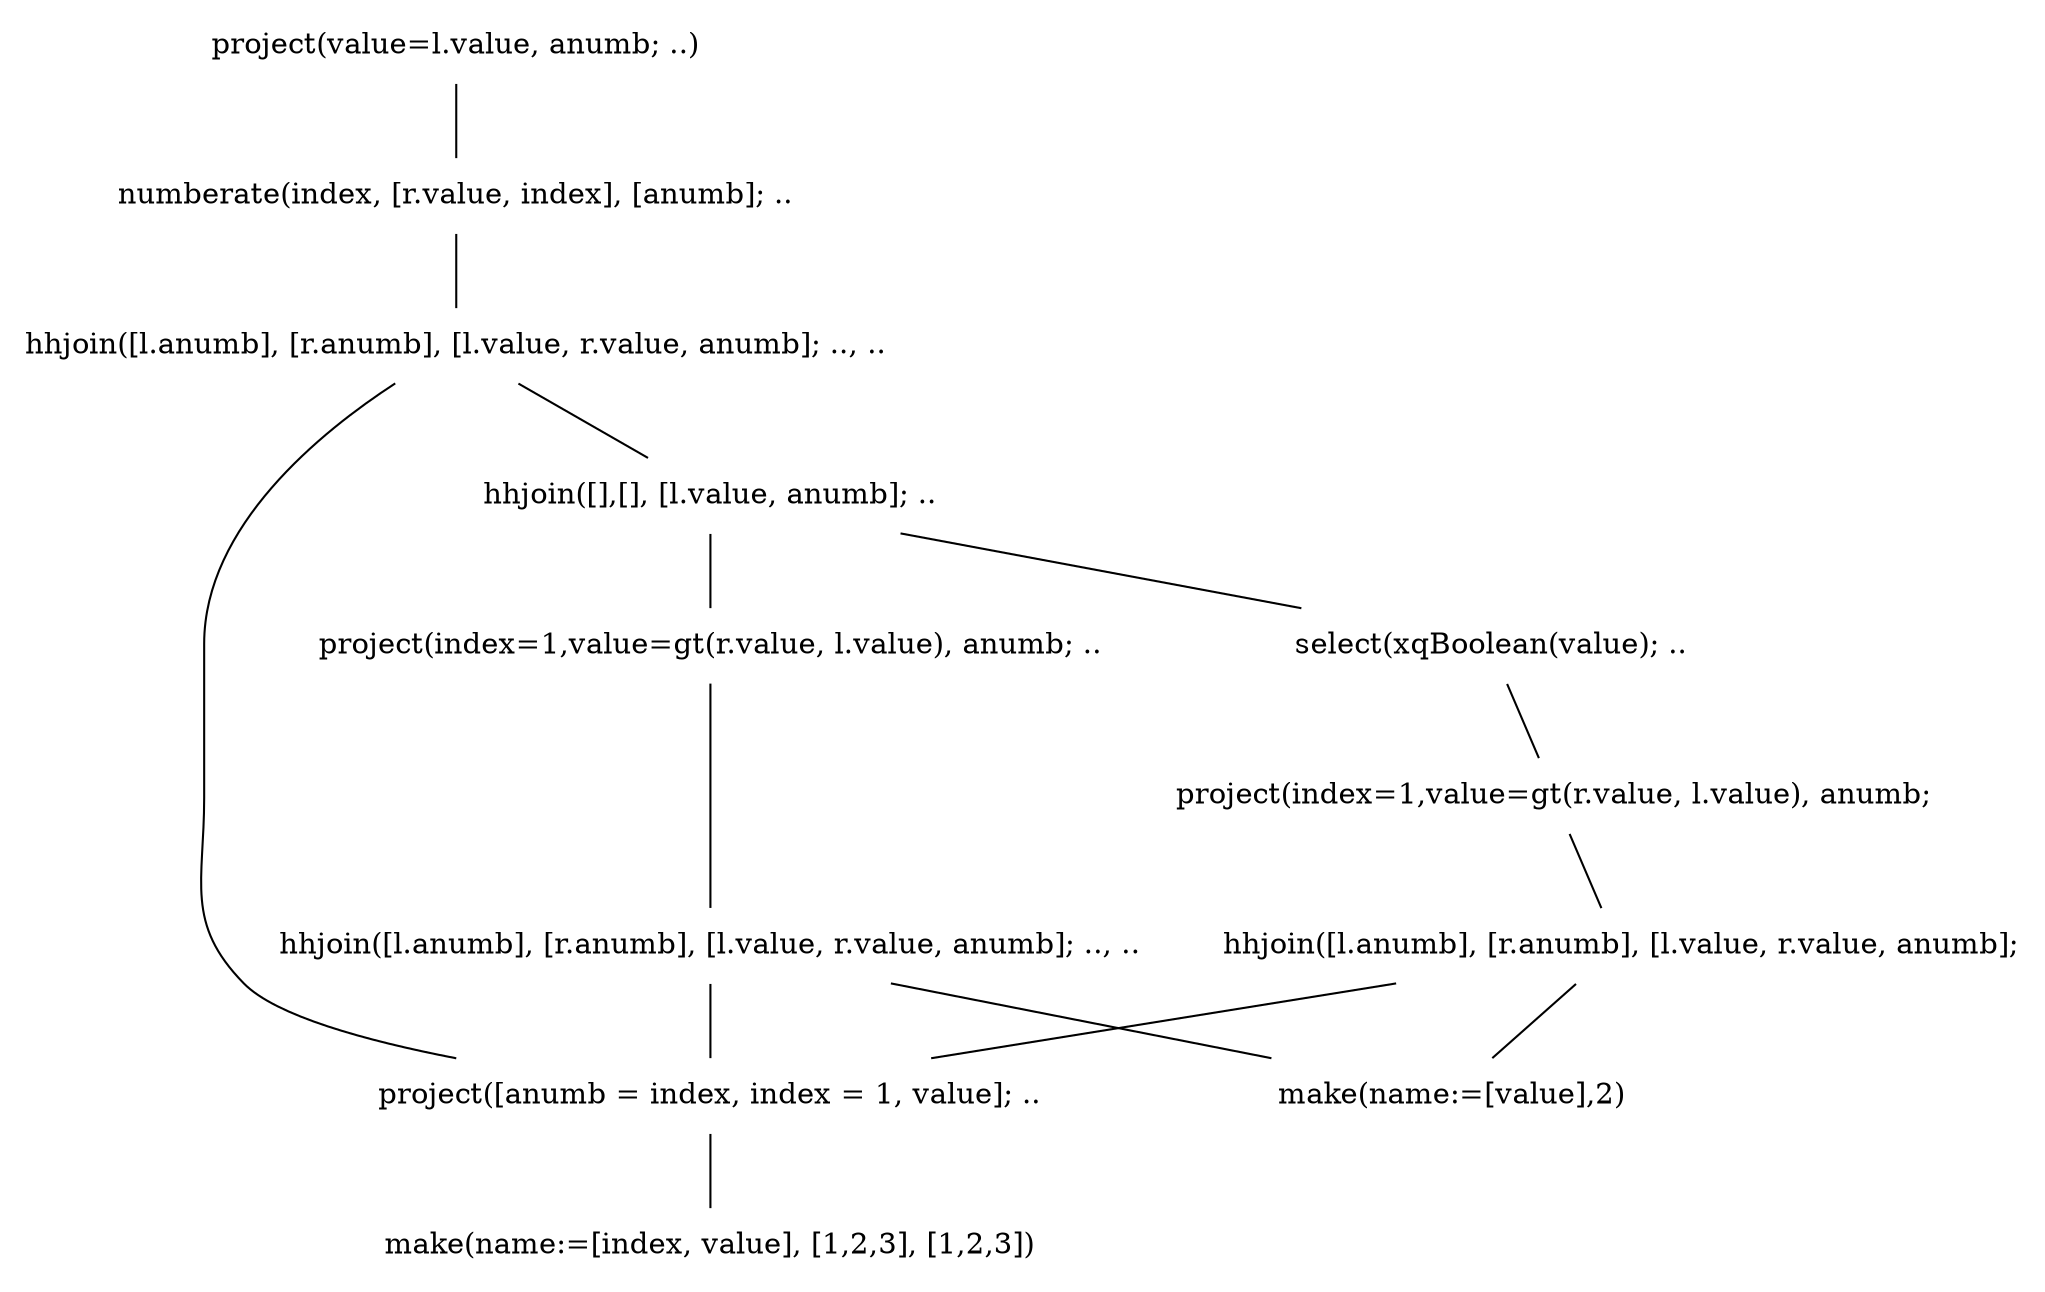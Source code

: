 digraph AST {
edge [color=black, dir=both, weight=1, fontcolor=black, fontname=Helvetica, arrowhead=none,arrowtail=none]
node [shape=plaintext]

// DAGifying nodes
project123->make123;
make123 [label="make(name:=[index, value], [1,2,3], [1,2,3])"];
make2 [label="make(name:=[value],2)"];
project123 [label="project([anumb = index, index = 1, value]; .."];

// Ordinary nodes
project1 [label="project(value=l.value, anumb; ..)"];
numberate1 [label="numberate(index, [r.value, index], [anumb]; .."];
hhjoin1 [label="hhjoin([l.anumb], [r.anumb], [l.value, r.value, anumb]; .., .."];
hhjoin2 [label="hhjoin([],[], [l.value, anumb]; .."];
project3 [label="project(index=1,value=gt(r.value, l.value), anumb; .."];
hhjoin3 [label="hhjoin([l.anumb], [r.anumb], [l.value, r.value, anumb]; .., .."];

select1 [label="select(xqBoolean(value); .."];
project5 [label="project(index=1,value=gt(r.value, l.value), anumb;"];
hhjoin4 [label=" hhjoin([l.anumb], [r.anumb], [l.value, r.value, anumb];"];

project1->numberate1;
  numberate1->hhjoin1;
    hhjoin1->hhjoin2;
      hhjoin2->project3;
            project3->hhjoin3;
               hhjoin3-> project123;
               hhjoin3->make2;
      hhjoin2->select1;
        select1->project5;
              project5->hhjoin4;
                hhjoin4->project123;
                hhjoin4->make2;
    hhjoin1->project123;
}